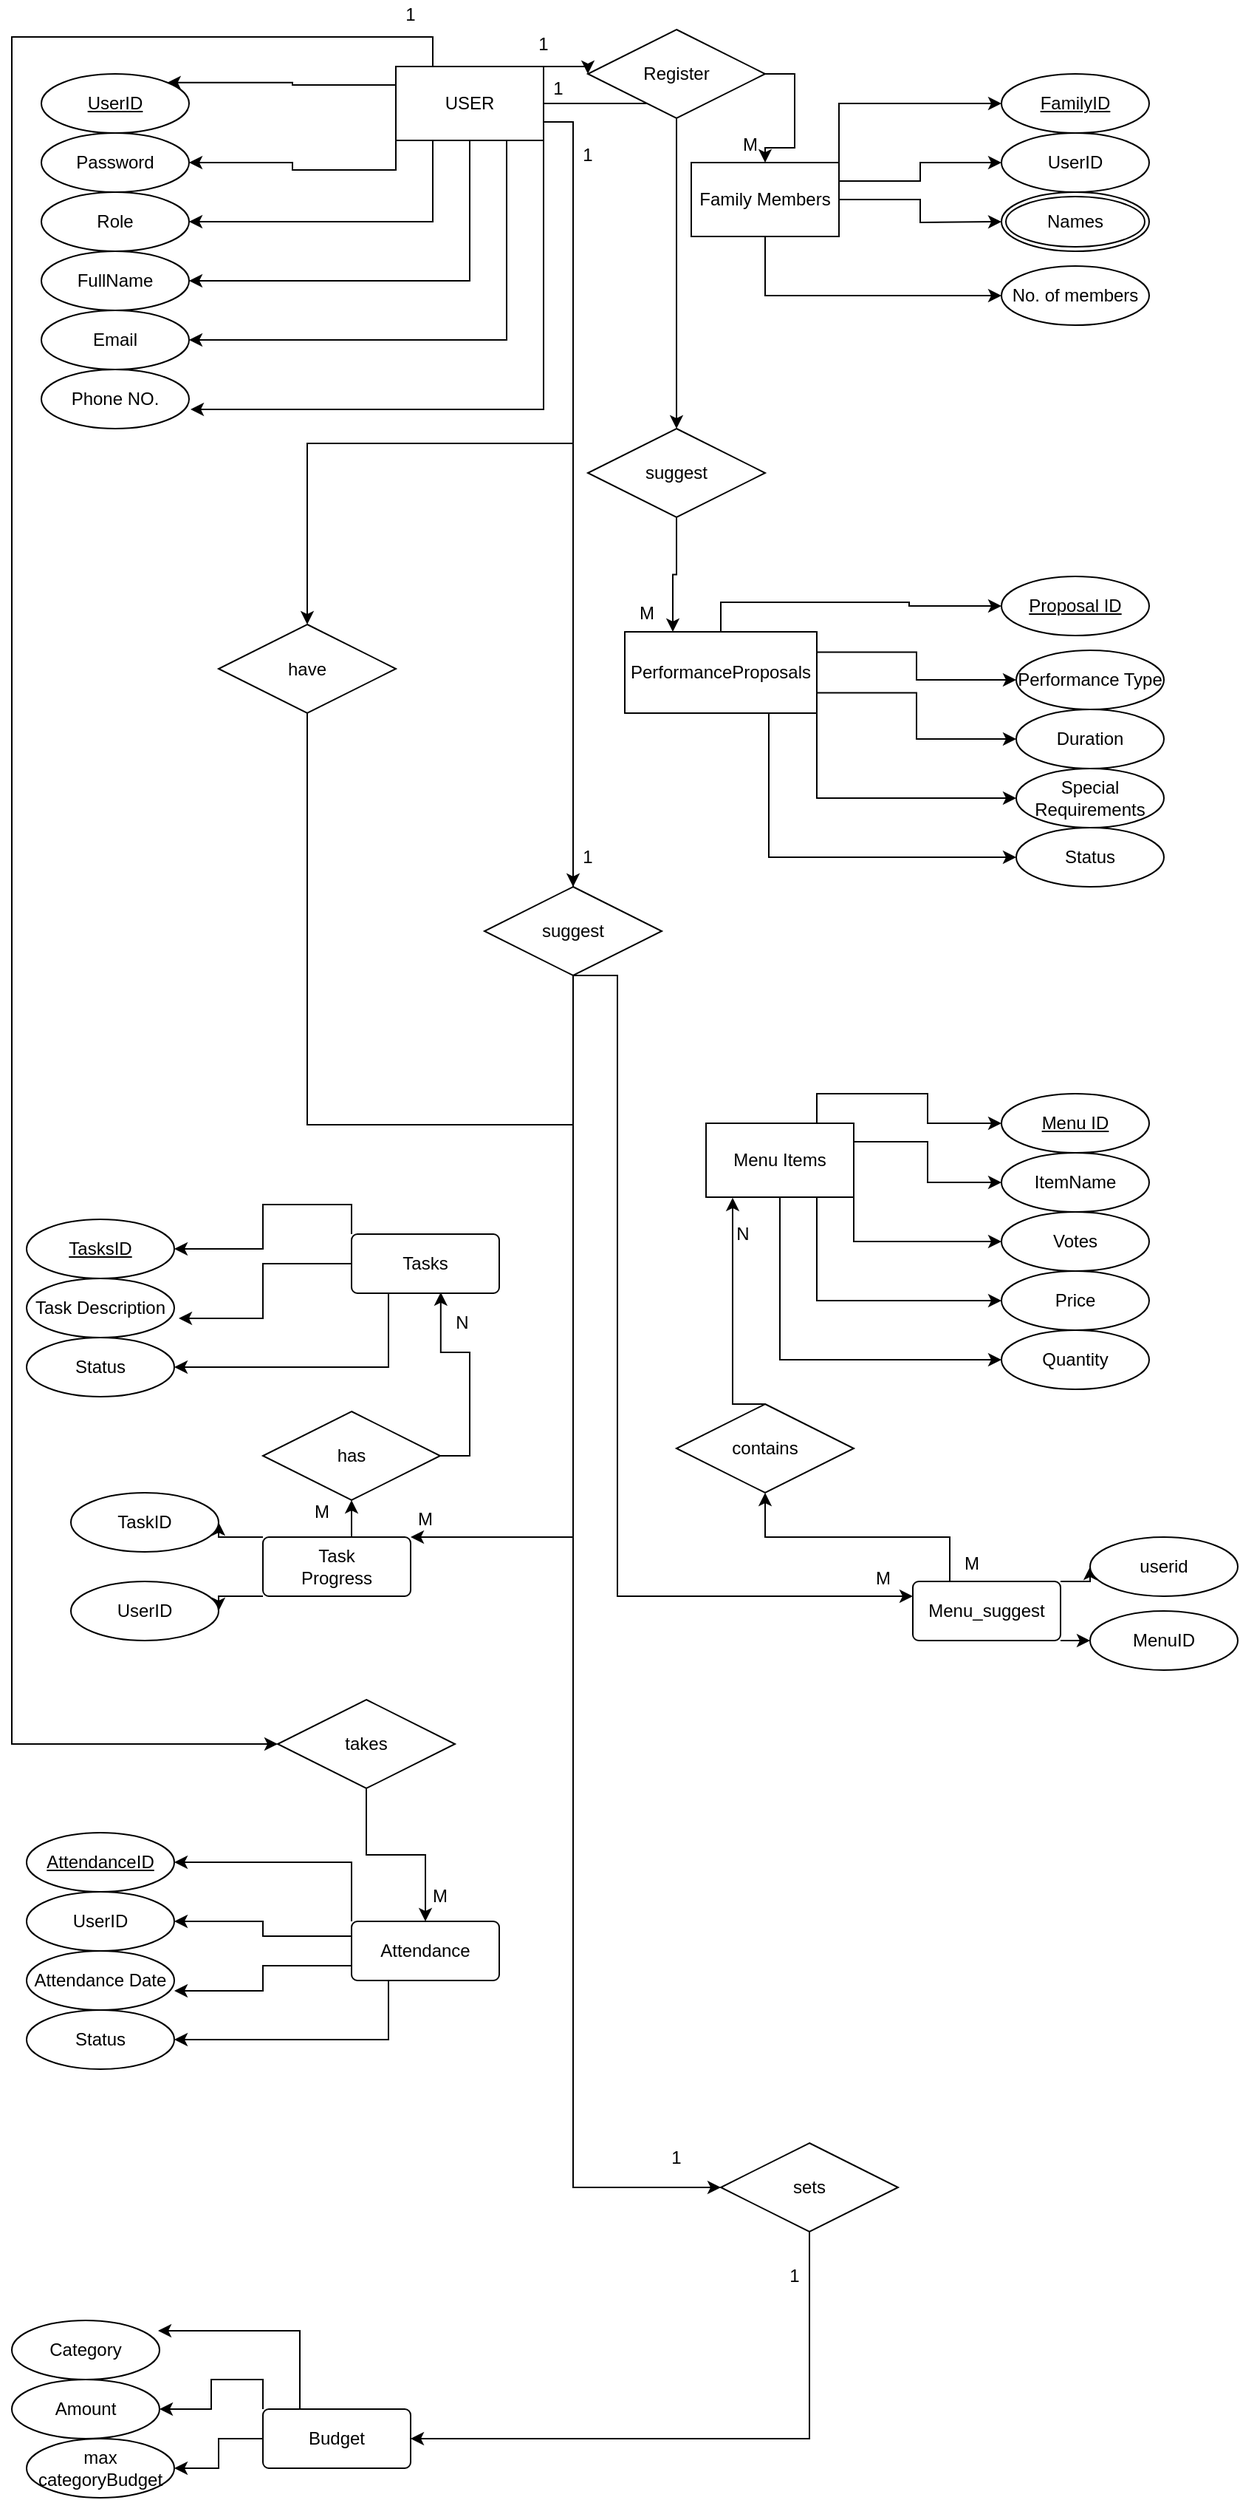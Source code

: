 <mxfile version="24.4.0" type="device">
  <diagram name="Page-1" id="bHXLbWb4hZZNj8RFdQcV">
    <mxGraphModel dx="1282" dy="569" grid="1" gridSize="10" guides="1" tooltips="1" connect="1" arrows="1" fold="1" page="1" pageScale="1" pageWidth="850" pageHeight="1100" math="0" shadow="0">
      <root>
        <mxCell id="0" />
        <mxCell id="1" parent="0" />
        <mxCell id="HlBxM6AjfX2AsBV-wYqG-16" style="edgeStyle=orthogonalEdgeStyle;rounded=0;orthogonalLoop=1;jettySize=auto;html=1;exitX=0;exitY=0.25;exitDx=0;exitDy=0;entryX=1;entryY=0;entryDx=0;entryDy=0;" parent="1" source="HlBxM6AjfX2AsBV-wYqG-5" target="HlBxM6AjfX2AsBV-wYqG-6" edge="1">
          <mxGeometry relative="1" as="geometry" />
        </mxCell>
        <mxCell id="HlBxM6AjfX2AsBV-wYqG-18" style="edgeStyle=orthogonalEdgeStyle;rounded=0;orthogonalLoop=1;jettySize=auto;html=1;exitX=0;exitY=1;exitDx=0;exitDy=0;entryX=1;entryY=0.5;entryDx=0;entryDy=0;" parent="1" source="HlBxM6AjfX2AsBV-wYqG-5" target="HlBxM6AjfX2AsBV-wYqG-11" edge="1">
          <mxGeometry relative="1" as="geometry" />
        </mxCell>
        <mxCell id="HlBxM6AjfX2AsBV-wYqG-19" style="edgeStyle=orthogonalEdgeStyle;rounded=0;orthogonalLoop=1;jettySize=auto;html=1;exitX=0.25;exitY=1;exitDx=0;exitDy=0;entryX=1;entryY=0.5;entryDx=0;entryDy=0;" parent="1" source="HlBxM6AjfX2AsBV-wYqG-5" target="HlBxM6AjfX2AsBV-wYqG-10" edge="1">
          <mxGeometry relative="1" as="geometry" />
        </mxCell>
        <mxCell id="HlBxM6AjfX2AsBV-wYqG-20" style="edgeStyle=orthogonalEdgeStyle;rounded=0;orthogonalLoop=1;jettySize=auto;html=1;exitX=0.5;exitY=1;exitDx=0;exitDy=0;entryX=1;entryY=0.5;entryDx=0;entryDy=0;" parent="1" source="HlBxM6AjfX2AsBV-wYqG-5" target="HlBxM6AjfX2AsBV-wYqG-9" edge="1">
          <mxGeometry relative="1" as="geometry" />
        </mxCell>
        <mxCell id="HlBxM6AjfX2AsBV-wYqG-21" style="edgeStyle=orthogonalEdgeStyle;rounded=0;orthogonalLoop=1;jettySize=auto;html=1;exitX=0.75;exitY=1;exitDx=0;exitDy=0;entryX=1;entryY=0.5;entryDx=0;entryDy=0;" parent="1" source="HlBxM6AjfX2AsBV-wYqG-5" target="HlBxM6AjfX2AsBV-wYqG-8" edge="1">
          <mxGeometry relative="1" as="geometry" />
        </mxCell>
        <mxCell id="ePJnPtknFx4bKDEtzAIc-3" style="edgeStyle=orthogonalEdgeStyle;rounded=0;orthogonalLoop=1;jettySize=auto;html=1;exitX=1;exitY=0;exitDx=0;exitDy=0;entryX=0;entryY=0.5;entryDx=0;entryDy=0;" edge="1" parent="1" source="HlBxM6AjfX2AsBV-wYqG-5" target="ePJnPtknFx4bKDEtzAIc-1">
          <mxGeometry relative="1" as="geometry" />
        </mxCell>
        <mxCell id="ePJnPtknFx4bKDEtzAIc-11" style="edgeStyle=orthogonalEdgeStyle;rounded=0;orthogonalLoop=1;jettySize=auto;html=1;exitX=1;exitY=0.5;exitDx=0;exitDy=0;entryX=0.5;entryY=0;entryDx=0;entryDy=0;" edge="1" parent="1" source="HlBxM6AjfX2AsBV-wYqG-5" target="ePJnPtknFx4bKDEtzAIc-10">
          <mxGeometry relative="1" as="geometry" />
        </mxCell>
        <mxCell id="ePJnPtknFx4bKDEtzAIc-18" style="edgeStyle=orthogonalEdgeStyle;rounded=0;orthogonalLoop=1;jettySize=auto;html=1;exitX=1;exitY=0.75;exitDx=0;exitDy=0;" edge="1" parent="1" source="HlBxM6AjfX2AsBV-wYqG-5" target="ePJnPtknFx4bKDEtzAIc-16">
          <mxGeometry relative="1" as="geometry">
            <Array as="points">
              <mxPoint x="390" y="113" />
              <mxPoint x="390" y="330" />
              <mxPoint x="210" y="330" />
            </Array>
          </mxGeometry>
        </mxCell>
        <mxCell id="ePJnPtknFx4bKDEtzAIc-29" style="edgeStyle=orthogonalEdgeStyle;rounded=0;orthogonalLoop=1;jettySize=auto;html=1;exitX=1;exitY=0.75;exitDx=0;exitDy=0;entryX=0.5;entryY=0;entryDx=0;entryDy=0;" edge="1" parent="1" source="HlBxM6AjfX2AsBV-wYqG-5" target="ePJnPtknFx4bKDEtzAIc-27">
          <mxGeometry relative="1" as="geometry" />
        </mxCell>
        <mxCell id="ePJnPtknFx4bKDEtzAIc-45" style="edgeStyle=orthogonalEdgeStyle;rounded=0;orthogonalLoop=1;jettySize=auto;html=1;exitX=1;exitY=0.75;exitDx=0;exitDy=0;" edge="1" parent="1" source="HlBxM6AjfX2AsBV-wYqG-5" target="ePJnPtknFx4bKDEtzAIc-43">
          <mxGeometry relative="1" as="geometry">
            <Array as="points">
              <mxPoint x="390" y="113" />
              <mxPoint x="390" y="1510" />
            </Array>
          </mxGeometry>
        </mxCell>
        <mxCell id="ePJnPtknFx4bKDEtzAIc-49" style="edgeStyle=orthogonalEdgeStyle;rounded=0;orthogonalLoop=1;jettySize=auto;html=1;exitX=0.25;exitY=0;exitDx=0;exitDy=0;entryX=0;entryY=0.5;entryDx=0;entryDy=0;" edge="1" parent="1" source="HlBxM6AjfX2AsBV-wYqG-5" target="ePJnPtknFx4bKDEtzAIc-48">
          <mxGeometry relative="1" as="geometry">
            <Array as="points">
              <mxPoint x="295" y="55" />
              <mxPoint x="10" y="55" />
              <mxPoint x="10" y="1210" />
            </Array>
          </mxGeometry>
        </mxCell>
        <mxCell id="HlBxM6AjfX2AsBV-wYqG-5" value="USER" style="html=1;dashed=0;whiteSpace=wrap;" parent="1" vertex="1">
          <mxGeometry x="270" y="75" width="100" height="50" as="geometry" />
        </mxCell>
        <mxCell id="HlBxM6AjfX2AsBV-wYqG-6" value="&lt;u&gt;UserID&lt;/u&gt;" style="ellipse;whiteSpace=wrap;html=1;align=center;" parent="1" vertex="1">
          <mxGeometry x="30" y="80" width="100" height="40" as="geometry" />
        </mxCell>
        <mxCell id="HlBxM6AjfX2AsBV-wYqG-7" value="Phone NO." style="ellipse;whiteSpace=wrap;html=1;align=center;" parent="1" vertex="1">
          <mxGeometry x="30" y="280" width="100" height="40" as="geometry" />
        </mxCell>
        <mxCell id="HlBxM6AjfX2AsBV-wYqG-8" value="Email" style="ellipse;whiteSpace=wrap;html=1;align=center;" parent="1" vertex="1">
          <mxGeometry x="30" y="240" width="100" height="40" as="geometry" />
        </mxCell>
        <mxCell id="HlBxM6AjfX2AsBV-wYqG-9" value="FullName" style="ellipse;whiteSpace=wrap;html=1;align=center;" parent="1" vertex="1">
          <mxGeometry x="30" y="200" width="100" height="40" as="geometry" />
        </mxCell>
        <mxCell id="HlBxM6AjfX2AsBV-wYqG-10" value="Role" style="ellipse;whiteSpace=wrap;html=1;align=center;" parent="1" vertex="1">
          <mxGeometry x="30" y="160" width="100" height="40" as="geometry" />
        </mxCell>
        <mxCell id="HlBxM6AjfX2AsBV-wYqG-11" value="Password" style="ellipse;whiteSpace=wrap;html=1;align=center;" parent="1" vertex="1">
          <mxGeometry x="30" y="120" width="100" height="40" as="geometry" />
        </mxCell>
        <mxCell id="HlBxM6AjfX2AsBV-wYqG-22" style="edgeStyle=orthogonalEdgeStyle;rounded=0;orthogonalLoop=1;jettySize=auto;html=1;exitX=1;exitY=1;exitDx=0;exitDy=0;entryX=1.01;entryY=0.675;entryDx=0;entryDy=0;entryPerimeter=0;" parent="1" source="HlBxM6AjfX2AsBV-wYqG-5" target="HlBxM6AjfX2AsBV-wYqG-7" edge="1">
          <mxGeometry relative="1" as="geometry" />
        </mxCell>
        <mxCell id="HlBxM6AjfX2AsBV-wYqG-30" style="edgeStyle=orthogonalEdgeStyle;rounded=0;orthogonalLoop=1;jettySize=auto;html=1;exitX=1;exitY=0;exitDx=0;exitDy=0;entryX=0;entryY=0.5;entryDx=0;entryDy=0;" parent="1" source="HlBxM6AjfX2AsBV-wYqG-23" target="HlBxM6AjfX2AsBV-wYqG-29" edge="1">
          <mxGeometry relative="1" as="geometry" />
        </mxCell>
        <mxCell id="HlBxM6AjfX2AsBV-wYqG-33" style="edgeStyle=orthogonalEdgeStyle;rounded=0;orthogonalLoop=1;jettySize=auto;html=1;exitX=1;exitY=0.25;exitDx=0;exitDy=0;entryX=0;entryY=0.5;entryDx=0;entryDy=0;" parent="1" source="HlBxM6AjfX2AsBV-wYqG-23" target="HlBxM6AjfX2AsBV-wYqG-28" edge="1">
          <mxGeometry relative="1" as="geometry" />
        </mxCell>
        <mxCell id="HlBxM6AjfX2AsBV-wYqG-34" style="edgeStyle=orthogonalEdgeStyle;rounded=0;orthogonalLoop=1;jettySize=auto;html=1;exitX=1;exitY=0.5;exitDx=0;exitDy=0;entryX=0;entryY=0.5;entryDx=0;entryDy=0;" parent="1" source="HlBxM6AjfX2AsBV-wYqG-23" edge="1">
          <mxGeometry relative="1" as="geometry">
            <mxPoint x="680" y="180" as="targetPoint" />
          </mxGeometry>
        </mxCell>
        <mxCell id="HlBxM6AjfX2AsBV-wYqG-47" style="edgeStyle=orthogonalEdgeStyle;rounded=0;orthogonalLoop=1;jettySize=auto;html=1;exitX=0.5;exitY=1;exitDx=0;exitDy=0;entryX=0;entryY=0.5;entryDx=0;entryDy=0;" parent="1" source="HlBxM6AjfX2AsBV-wYqG-23" target="HlBxM6AjfX2AsBV-wYqG-45" edge="1">
          <mxGeometry relative="1" as="geometry" />
        </mxCell>
        <mxCell id="HlBxM6AjfX2AsBV-wYqG-23" value="Family Members" style="html=1;dashed=0;whiteSpace=wrap;" parent="1" vertex="1">
          <mxGeometry x="470" y="140" width="100" height="50" as="geometry" />
        </mxCell>
        <mxCell id="HlBxM6AjfX2AsBV-wYqG-24" value="&lt;u&gt;Proposal ID&lt;/u&gt;" style="ellipse;whiteSpace=wrap;html=1;align=center;" parent="1" vertex="1">
          <mxGeometry x="680" y="420" width="100" height="40" as="geometry" />
        </mxCell>
        <mxCell id="HlBxM6AjfX2AsBV-wYqG-28" value="UserID" style="ellipse;whiteSpace=wrap;html=1;align=center;" parent="1" vertex="1">
          <mxGeometry x="680" y="120" width="100" height="40" as="geometry" />
        </mxCell>
        <mxCell id="HlBxM6AjfX2AsBV-wYqG-29" value="&lt;u&gt;FamilyID&lt;/u&gt;" style="ellipse;whiteSpace=wrap;html=1;align=center;" parent="1" vertex="1">
          <mxGeometry x="680" y="80" width="100" height="40" as="geometry" />
        </mxCell>
        <mxCell id="HlBxM6AjfX2AsBV-wYqG-38" value="Status" style="ellipse;whiteSpace=wrap;html=1;align=center;" parent="1" vertex="1">
          <mxGeometry x="690" y="590" width="100" height="40" as="geometry" />
        </mxCell>
        <mxCell id="HlBxM6AjfX2AsBV-wYqG-39" value="Special Requirements" style="ellipse;whiteSpace=wrap;html=1;align=center;" parent="1" vertex="1">
          <mxGeometry x="690" y="550" width="100" height="40" as="geometry" />
        </mxCell>
        <mxCell id="HlBxM6AjfX2AsBV-wYqG-40" value="Duration" style="ellipse;whiteSpace=wrap;html=1;align=center;" parent="1" vertex="1">
          <mxGeometry x="690" y="510" width="100" height="40" as="geometry" />
        </mxCell>
        <mxCell id="HlBxM6AjfX2AsBV-wYqG-41" value="Performance Type" style="ellipse;whiteSpace=wrap;html=1;align=center;" parent="1" vertex="1">
          <mxGeometry x="690" y="470" width="100" height="40" as="geometry" />
        </mxCell>
        <mxCell id="HlBxM6AjfX2AsBV-wYqG-48" style="edgeStyle=orthogonalEdgeStyle;rounded=0;orthogonalLoop=1;jettySize=auto;html=1;exitX=0.5;exitY=0;exitDx=0;exitDy=0;entryX=0;entryY=0.5;entryDx=0;entryDy=0;" parent="1" source="HlBxM6AjfX2AsBV-wYqG-43" target="HlBxM6AjfX2AsBV-wYqG-24" edge="1">
          <mxGeometry relative="1" as="geometry" />
        </mxCell>
        <mxCell id="HlBxM6AjfX2AsBV-wYqG-50" style="edgeStyle=orthogonalEdgeStyle;rounded=0;orthogonalLoop=1;jettySize=auto;html=1;exitX=1;exitY=0.25;exitDx=0;exitDy=0;entryX=0;entryY=0.5;entryDx=0;entryDy=0;" parent="1" source="HlBxM6AjfX2AsBV-wYqG-43" target="HlBxM6AjfX2AsBV-wYqG-41" edge="1">
          <mxGeometry relative="1" as="geometry" />
        </mxCell>
        <mxCell id="HlBxM6AjfX2AsBV-wYqG-52" style="edgeStyle=orthogonalEdgeStyle;rounded=0;orthogonalLoop=1;jettySize=auto;html=1;exitX=1;exitY=0.75;exitDx=0;exitDy=0;entryX=0;entryY=0.5;entryDx=0;entryDy=0;" parent="1" source="HlBxM6AjfX2AsBV-wYqG-43" target="HlBxM6AjfX2AsBV-wYqG-40" edge="1">
          <mxGeometry relative="1" as="geometry" />
        </mxCell>
        <mxCell id="HlBxM6AjfX2AsBV-wYqG-53" style="edgeStyle=orthogonalEdgeStyle;rounded=0;orthogonalLoop=1;jettySize=auto;html=1;exitX=1;exitY=1;exitDx=0;exitDy=0;entryX=0;entryY=0.5;entryDx=0;entryDy=0;" parent="1" source="HlBxM6AjfX2AsBV-wYqG-43" target="HlBxM6AjfX2AsBV-wYqG-39" edge="1">
          <mxGeometry relative="1" as="geometry" />
        </mxCell>
        <mxCell id="HlBxM6AjfX2AsBV-wYqG-54" style="edgeStyle=orthogonalEdgeStyle;rounded=0;orthogonalLoop=1;jettySize=auto;html=1;exitX=0.75;exitY=1;exitDx=0;exitDy=0;entryX=0;entryY=0.5;entryDx=0;entryDy=0;" parent="1" source="HlBxM6AjfX2AsBV-wYqG-43" target="HlBxM6AjfX2AsBV-wYqG-38" edge="1">
          <mxGeometry relative="1" as="geometry" />
        </mxCell>
        <mxCell id="HlBxM6AjfX2AsBV-wYqG-43" value="PerformanceProposals" style="html=1;dashed=0;whiteSpace=wrap;" parent="1" vertex="1">
          <mxGeometry x="425" y="457.5" width="130" height="55" as="geometry" />
        </mxCell>
        <mxCell id="HlBxM6AjfX2AsBV-wYqG-44" value="Names" style="ellipse;shape=doubleEllipse;margin=3;whiteSpace=wrap;html=1;align=center;" parent="1" vertex="1">
          <mxGeometry x="680" y="160" width="100" height="40" as="geometry" />
        </mxCell>
        <mxCell id="HlBxM6AjfX2AsBV-wYqG-45" value="No. of members" style="ellipse;whiteSpace=wrap;html=1;align=center;" parent="1" vertex="1">
          <mxGeometry x="680" y="210" width="100" height="40" as="geometry" />
        </mxCell>
        <mxCell id="HlBxM6AjfX2AsBV-wYqG-62" style="edgeStyle=orthogonalEdgeStyle;rounded=0;orthogonalLoop=1;jettySize=auto;html=1;exitX=0.75;exitY=0;exitDx=0;exitDy=0;entryX=0;entryY=0.5;entryDx=0;entryDy=0;" parent="1" source="HlBxM6AjfX2AsBV-wYqG-56" target="HlBxM6AjfX2AsBV-wYqG-59" edge="1">
          <mxGeometry relative="1" as="geometry" />
        </mxCell>
        <mxCell id="HlBxM6AjfX2AsBV-wYqG-63" style="edgeStyle=orthogonalEdgeStyle;rounded=0;orthogonalLoop=1;jettySize=auto;html=1;exitX=1;exitY=0.25;exitDx=0;exitDy=0;entryX=0;entryY=0.5;entryDx=0;entryDy=0;" parent="1" source="HlBxM6AjfX2AsBV-wYqG-56" target="HlBxM6AjfX2AsBV-wYqG-58" edge="1">
          <mxGeometry relative="1" as="geometry" />
        </mxCell>
        <mxCell id="HlBxM6AjfX2AsBV-wYqG-64" style="edgeStyle=orthogonalEdgeStyle;rounded=0;orthogonalLoop=1;jettySize=auto;html=1;exitX=1;exitY=1;exitDx=0;exitDy=0;entryX=0;entryY=0.5;entryDx=0;entryDy=0;" parent="1" source="HlBxM6AjfX2AsBV-wYqG-56" target="HlBxM6AjfX2AsBV-wYqG-57" edge="1">
          <mxGeometry relative="1" as="geometry" />
        </mxCell>
        <mxCell id="HlBxM6AjfX2AsBV-wYqG-65" style="edgeStyle=orthogonalEdgeStyle;rounded=0;orthogonalLoop=1;jettySize=auto;html=1;exitX=0.75;exitY=1;exitDx=0;exitDy=0;entryX=0;entryY=0.5;entryDx=0;entryDy=0;" parent="1" source="HlBxM6AjfX2AsBV-wYqG-56" target="HlBxM6AjfX2AsBV-wYqG-60" edge="1">
          <mxGeometry relative="1" as="geometry" />
        </mxCell>
        <mxCell id="HlBxM6AjfX2AsBV-wYqG-66" style="edgeStyle=orthogonalEdgeStyle;rounded=0;orthogonalLoop=1;jettySize=auto;html=1;exitX=0.5;exitY=1;exitDx=0;exitDy=0;entryX=0;entryY=0.5;entryDx=0;entryDy=0;" parent="1" source="HlBxM6AjfX2AsBV-wYqG-56" target="HlBxM6AjfX2AsBV-wYqG-61" edge="1">
          <mxGeometry relative="1" as="geometry" />
        </mxCell>
        <mxCell id="HlBxM6AjfX2AsBV-wYqG-56" value="Menu Items" style="html=1;dashed=0;whiteSpace=wrap;" parent="1" vertex="1">
          <mxGeometry x="480" y="790" width="100" height="50" as="geometry" />
        </mxCell>
        <mxCell id="HlBxM6AjfX2AsBV-wYqG-57" value="Votes" style="ellipse;whiteSpace=wrap;html=1;align=center;" parent="1" vertex="1">
          <mxGeometry x="680" y="850" width="100" height="40" as="geometry" />
        </mxCell>
        <mxCell id="HlBxM6AjfX2AsBV-wYqG-58" value="ItemName" style="ellipse;whiteSpace=wrap;html=1;align=center;" parent="1" vertex="1">
          <mxGeometry x="680" y="810" width="100" height="40" as="geometry" />
        </mxCell>
        <mxCell id="HlBxM6AjfX2AsBV-wYqG-59" value="&lt;u&gt;Menu ID&lt;/u&gt;" style="ellipse;whiteSpace=wrap;html=1;align=center;" parent="1" vertex="1">
          <mxGeometry x="680" y="770" width="100" height="40" as="geometry" />
        </mxCell>
        <mxCell id="HlBxM6AjfX2AsBV-wYqG-60" value="Price" style="ellipse;whiteSpace=wrap;html=1;align=center;" parent="1" vertex="1">
          <mxGeometry x="680" y="890" width="100" height="40" as="geometry" />
        </mxCell>
        <mxCell id="HlBxM6AjfX2AsBV-wYqG-61" value="Quantity" style="ellipse;whiteSpace=wrap;html=1;align=center;" parent="1" vertex="1">
          <mxGeometry x="680" y="930" width="100" height="40" as="geometry" />
        </mxCell>
        <mxCell id="HlBxM6AjfX2AsBV-wYqG-73" style="edgeStyle=orthogonalEdgeStyle;rounded=0;orthogonalLoop=1;jettySize=auto;html=1;exitX=0;exitY=0;exitDx=0;exitDy=0;entryX=1;entryY=0.5;entryDx=0;entryDy=0;" parent="1" source="HlBxM6AjfX2AsBV-wYqG-68" target="HlBxM6AjfX2AsBV-wYqG-72" edge="1">
          <mxGeometry relative="1" as="geometry" />
        </mxCell>
        <mxCell id="HlBxM6AjfX2AsBV-wYqG-75" style="edgeStyle=orthogonalEdgeStyle;rounded=0;orthogonalLoop=1;jettySize=auto;html=1;exitX=0.25;exitY=1;exitDx=0;exitDy=0;entryX=1;entryY=0.5;entryDx=0;entryDy=0;" parent="1" source="HlBxM6AjfX2AsBV-wYqG-68" target="HlBxM6AjfX2AsBV-wYqG-70" edge="1">
          <mxGeometry relative="1" as="geometry" />
        </mxCell>
        <mxCell id="HlBxM6AjfX2AsBV-wYqG-68" value="Tasks" style="rounded=1;arcSize=10;whiteSpace=wrap;html=1;align=center;" parent="1" vertex="1">
          <mxGeometry x="240" y="865" width="100" height="40" as="geometry" />
        </mxCell>
        <mxCell id="HlBxM6AjfX2AsBV-wYqG-70" value="Status" style="ellipse;whiteSpace=wrap;html=1;align=center;" parent="1" vertex="1">
          <mxGeometry x="20" y="935" width="100" height="40" as="geometry" />
        </mxCell>
        <mxCell id="HlBxM6AjfX2AsBV-wYqG-71" value="Task Description" style="ellipse;whiteSpace=wrap;html=1;align=center;" parent="1" vertex="1">
          <mxGeometry x="20" y="895" width="100" height="40" as="geometry" />
        </mxCell>
        <mxCell id="HlBxM6AjfX2AsBV-wYqG-72" value="&lt;u&gt;TasksID&lt;/u&gt;" style="ellipse;whiteSpace=wrap;html=1;align=center;" parent="1" vertex="1">
          <mxGeometry x="20" y="855" width="100" height="40" as="geometry" />
        </mxCell>
        <mxCell id="HlBxM6AjfX2AsBV-wYqG-74" style="edgeStyle=orthogonalEdgeStyle;rounded=0;orthogonalLoop=1;jettySize=auto;html=1;exitX=0;exitY=0.5;exitDx=0;exitDy=0;entryX=1.03;entryY=0.675;entryDx=0;entryDy=0;entryPerimeter=0;" parent="1" source="HlBxM6AjfX2AsBV-wYqG-68" target="HlBxM6AjfX2AsBV-wYqG-71" edge="1">
          <mxGeometry relative="1" as="geometry" />
        </mxCell>
        <mxCell id="HlBxM6AjfX2AsBV-wYqG-82" style="edgeStyle=orthogonalEdgeStyle;rounded=0;orthogonalLoop=1;jettySize=auto;html=1;exitX=0;exitY=0;exitDx=0;exitDy=0;entryX=1;entryY=0.5;entryDx=0;entryDy=0;" parent="1" source="HlBxM6AjfX2AsBV-wYqG-76" target="HlBxM6AjfX2AsBV-wYqG-81" edge="1">
          <mxGeometry relative="1" as="geometry" />
        </mxCell>
        <mxCell id="HlBxM6AjfX2AsBV-wYqG-83" style="edgeStyle=orthogonalEdgeStyle;rounded=0;orthogonalLoop=1;jettySize=auto;html=1;exitX=0;exitY=0.25;exitDx=0;exitDy=0;entryX=1;entryY=0.5;entryDx=0;entryDy=0;" parent="1" source="HlBxM6AjfX2AsBV-wYqG-76" target="HlBxM6AjfX2AsBV-wYqG-80" edge="1">
          <mxGeometry relative="1" as="geometry" />
        </mxCell>
        <mxCell id="HlBxM6AjfX2AsBV-wYqG-85" style="edgeStyle=orthogonalEdgeStyle;rounded=0;orthogonalLoop=1;jettySize=auto;html=1;exitX=0.25;exitY=1;exitDx=0;exitDy=0;entryX=1;entryY=0.5;entryDx=0;entryDy=0;" parent="1" source="HlBxM6AjfX2AsBV-wYqG-76" target="HlBxM6AjfX2AsBV-wYqG-78" edge="1">
          <mxGeometry relative="1" as="geometry" />
        </mxCell>
        <mxCell id="HlBxM6AjfX2AsBV-wYqG-76" value="Attendance" style="rounded=1;arcSize=10;whiteSpace=wrap;html=1;align=center;" parent="1" vertex="1">
          <mxGeometry x="240" y="1330" width="100" height="40" as="geometry" />
        </mxCell>
        <mxCell id="HlBxM6AjfX2AsBV-wYqG-78" value="Status" style="ellipse;whiteSpace=wrap;html=1;align=center;" parent="1" vertex="1">
          <mxGeometry x="20" y="1390" width="100" height="40" as="geometry" />
        </mxCell>
        <mxCell id="HlBxM6AjfX2AsBV-wYqG-79" value="Attendance Date" style="ellipse;whiteSpace=wrap;html=1;align=center;" parent="1" vertex="1">
          <mxGeometry x="20" y="1350" width="100" height="40" as="geometry" />
        </mxCell>
        <mxCell id="HlBxM6AjfX2AsBV-wYqG-80" value="UserID" style="ellipse;whiteSpace=wrap;html=1;align=center;" parent="1" vertex="1">
          <mxGeometry x="20" y="1310" width="100" height="40" as="geometry" />
        </mxCell>
        <mxCell id="HlBxM6AjfX2AsBV-wYqG-81" value="&lt;u&gt;AttendanceID&lt;/u&gt;" style="ellipse;whiteSpace=wrap;html=1;align=center;" parent="1" vertex="1">
          <mxGeometry x="20" y="1270" width="100" height="40" as="geometry" />
        </mxCell>
        <mxCell id="HlBxM6AjfX2AsBV-wYqG-84" style="edgeStyle=orthogonalEdgeStyle;rounded=0;orthogonalLoop=1;jettySize=auto;html=1;exitX=0;exitY=0.75;exitDx=0;exitDy=0;entryX=1;entryY=0.675;entryDx=0;entryDy=0;entryPerimeter=0;" parent="1" source="HlBxM6AjfX2AsBV-wYqG-76" target="HlBxM6AjfX2AsBV-wYqG-79" edge="1">
          <mxGeometry relative="1" as="geometry" />
        </mxCell>
        <mxCell id="HlBxM6AjfX2AsBV-wYqG-92" style="edgeStyle=orthogonalEdgeStyle;rounded=0;orthogonalLoop=1;jettySize=auto;html=1;exitX=0;exitY=0;exitDx=0;exitDy=0;entryX=1;entryY=0.5;entryDx=0;entryDy=0;" parent="1" source="HlBxM6AjfX2AsBV-wYqG-86" target="HlBxM6AjfX2AsBV-wYqG-89" edge="1">
          <mxGeometry relative="1" as="geometry" />
        </mxCell>
        <mxCell id="HlBxM6AjfX2AsBV-wYqG-93" style="edgeStyle=orthogonalEdgeStyle;rounded=0;orthogonalLoop=1;jettySize=auto;html=1;exitX=0;exitY=0.5;exitDx=0;exitDy=0;" parent="1" source="HlBxM6AjfX2AsBV-wYqG-86" target="HlBxM6AjfX2AsBV-wYqG-88" edge="1">
          <mxGeometry relative="1" as="geometry" />
        </mxCell>
        <mxCell id="HlBxM6AjfX2AsBV-wYqG-86" value="Budget" style="rounded=1;arcSize=10;whiteSpace=wrap;html=1;align=center;" parent="1" vertex="1">
          <mxGeometry x="180" y="1660" width="100" height="40" as="geometry" />
        </mxCell>
        <mxCell id="HlBxM6AjfX2AsBV-wYqG-88" value="max categoryBudget" style="ellipse;whiteSpace=wrap;html=1;align=center;" parent="1" vertex="1">
          <mxGeometry x="20" y="1680" width="100" height="40" as="geometry" />
        </mxCell>
        <mxCell id="HlBxM6AjfX2AsBV-wYqG-89" value="Amount" style="ellipse;whiteSpace=wrap;html=1;align=center;" parent="1" vertex="1">
          <mxGeometry x="10" y="1640" width="100" height="40" as="geometry" />
        </mxCell>
        <mxCell id="HlBxM6AjfX2AsBV-wYqG-90" value="Category" style="ellipse;whiteSpace=wrap;html=1;align=center;" parent="1" vertex="1">
          <mxGeometry x="10" y="1600" width="100" height="40" as="geometry" />
        </mxCell>
        <mxCell id="HlBxM6AjfX2AsBV-wYqG-91" style="edgeStyle=orthogonalEdgeStyle;rounded=0;orthogonalLoop=1;jettySize=auto;html=1;exitX=0.25;exitY=0;exitDx=0;exitDy=0;entryX=0.99;entryY=0.175;entryDx=0;entryDy=0;entryPerimeter=0;" parent="1" source="HlBxM6AjfX2AsBV-wYqG-86" target="HlBxM6AjfX2AsBV-wYqG-90" edge="1">
          <mxGeometry relative="1" as="geometry" />
        </mxCell>
        <mxCell id="lDs5BPiXP0umJqBsJiqN-5" style="edgeStyle=orthogonalEdgeStyle;rounded=0;orthogonalLoop=1;jettySize=auto;html=1;exitX=1;exitY=0;exitDx=0;exitDy=0;entryX=0;entryY=0.5;entryDx=0;entryDy=0;" parent="1" source="lDs5BPiXP0umJqBsJiqN-2" target="lDs5BPiXP0umJqBsJiqN-3" edge="1">
          <mxGeometry relative="1" as="geometry" />
        </mxCell>
        <mxCell id="lDs5BPiXP0umJqBsJiqN-6" style="edgeStyle=orthogonalEdgeStyle;rounded=0;orthogonalLoop=1;jettySize=auto;html=1;exitX=1;exitY=1;exitDx=0;exitDy=0;entryX=0;entryY=0.5;entryDx=0;entryDy=0;" parent="1" source="lDs5BPiXP0umJqBsJiqN-2" target="lDs5BPiXP0umJqBsJiqN-4" edge="1">
          <mxGeometry relative="1" as="geometry" />
        </mxCell>
        <mxCell id="ePJnPtknFx4bKDEtzAIc-35" style="edgeStyle=orthogonalEdgeStyle;rounded=0;orthogonalLoop=1;jettySize=auto;html=1;exitX=0.25;exitY=0;exitDx=0;exitDy=0;entryX=0.5;entryY=1;entryDx=0;entryDy=0;" edge="1" parent="1" source="lDs5BPiXP0umJqBsJiqN-2" target="ePJnPtknFx4bKDEtzAIc-34">
          <mxGeometry relative="1" as="geometry" />
        </mxCell>
        <mxCell id="lDs5BPiXP0umJqBsJiqN-2" value="Menu_suggest" style="rounded=1;arcSize=10;whiteSpace=wrap;html=1;align=center;" parent="1" vertex="1">
          <mxGeometry x="620" y="1100" width="100" height="40" as="geometry" />
        </mxCell>
        <mxCell id="lDs5BPiXP0umJqBsJiqN-3" value="userid" style="ellipse;whiteSpace=wrap;html=1;align=center;" parent="1" vertex="1">
          <mxGeometry x="740" y="1070" width="100" height="40" as="geometry" />
        </mxCell>
        <mxCell id="lDs5BPiXP0umJqBsJiqN-4" value="MenuID" style="ellipse;whiteSpace=wrap;html=1;align=center;" parent="1" vertex="1">
          <mxGeometry x="740" y="1120" width="100" height="40" as="geometry" />
        </mxCell>
        <mxCell id="lDs5BPiXP0umJqBsJiqN-15" style="edgeStyle=orthogonalEdgeStyle;rounded=0;orthogonalLoop=1;jettySize=auto;html=1;exitX=0;exitY=1;exitDx=0;exitDy=0;entryX=1;entryY=0.5;entryDx=0;entryDy=0;" parent="1" source="lDs5BPiXP0umJqBsJiqN-12" target="lDs5BPiXP0umJqBsJiqN-14" edge="1">
          <mxGeometry relative="1" as="geometry" />
        </mxCell>
        <mxCell id="lDs5BPiXP0umJqBsJiqN-16" style="edgeStyle=orthogonalEdgeStyle;rounded=0;orthogonalLoop=1;jettySize=auto;html=1;exitX=0;exitY=0;exitDx=0;exitDy=0;entryX=1;entryY=0.5;entryDx=0;entryDy=0;" parent="1" source="lDs5BPiXP0umJqBsJiqN-12" target="lDs5BPiXP0umJqBsJiqN-13" edge="1">
          <mxGeometry relative="1" as="geometry" />
        </mxCell>
        <mxCell id="ePJnPtknFx4bKDEtzAIc-23" style="edgeStyle=orthogonalEdgeStyle;rounded=0;orthogonalLoop=1;jettySize=auto;html=1;exitX=0.5;exitY=0;exitDx=0;exitDy=0;entryX=0.5;entryY=1;entryDx=0;entryDy=0;" edge="1" parent="1" source="lDs5BPiXP0umJqBsJiqN-12" target="ePJnPtknFx4bKDEtzAIc-22">
          <mxGeometry relative="1" as="geometry" />
        </mxCell>
        <mxCell id="lDs5BPiXP0umJqBsJiqN-12" value="Task&lt;div&gt;Progress&lt;/div&gt;" style="rounded=1;arcSize=10;whiteSpace=wrap;html=1;align=center;" parent="1" vertex="1">
          <mxGeometry x="180" y="1070" width="100" height="40" as="geometry" />
        </mxCell>
        <mxCell id="lDs5BPiXP0umJqBsJiqN-13" value="TaskID" style="ellipse;whiteSpace=wrap;html=1;align=center;" parent="1" vertex="1">
          <mxGeometry x="50" y="1040" width="100" height="40" as="geometry" />
        </mxCell>
        <mxCell id="lDs5BPiXP0umJqBsJiqN-14" value="UserID" style="ellipse;whiteSpace=wrap;html=1;align=center;" parent="1" vertex="1">
          <mxGeometry x="50" y="1100" width="100" height="40" as="geometry" />
        </mxCell>
        <mxCell id="ePJnPtknFx4bKDEtzAIc-2" style="edgeStyle=orthogonalEdgeStyle;rounded=0;orthogonalLoop=1;jettySize=auto;html=1;exitX=1;exitY=0.5;exitDx=0;exitDy=0;" edge="1" parent="1" source="ePJnPtknFx4bKDEtzAIc-1" target="HlBxM6AjfX2AsBV-wYqG-23">
          <mxGeometry relative="1" as="geometry" />
        </mxCell>
        <mxCell id="ePJnPtknFx4bKDEtzAIc-1" value="Register" style="shape=rhombus;perimeter=rhombusPerimeter;whiteSpace=wrap;html=1;align=center;" vertex="1" parent="1">
          <mxGeometry x="400" y="50" width="120" height="60" as="geometry" />
        </mxCell>
        <mxCell id="ePJnPtknFx4bKDEtzAIc-7" value="1" style="text;html=1;align=center;verticalAlign=middle;whiteSpace=wrap;rounded=0;" vertex="1" parent="1">
          <mxGeometry x="360" y="50" width="20" height="20" as="geometry" />
        </mxCell>
        <mxCell id="ePJnPtknFx4bKDEtzAIc-8" value="M" style="text;html=1;align=center;verticalAlign=middle;whiteSpace=wrap;rounded=0;" vertex="1" parent="1">
          <mxGeometry x="500" y="115" width="20" height="25" as="geometry" />
        </mxCell>
        <mxCell id="ePJnPtknFx4bKDEtzAIc-12" style="edgeStyle=orthogonalEdgeStyle;rounded=0;orthogonalLoop=1;jettySize=auto;html=1;exitX=0.5;exitY=1;exitDx=0;exitDy=0;entryX=0.25;entryY=0;entryDx=0;entryDy=0;" edge="1" parent="1" source="ePJnPtknFx4bKDEtzAIc-10" target="HlBxM6AjfX2AsBV-wYqG-43">
          <mxGeometry relative="1" as="geometry" />
        </mxCell>
        <mxCell id="ePJnPtknFx4bKDEtzAIc-10" value="suggest" style="shape=rhombus;perimeter=rhombusPerimeter;whiteSpace=wrap;html=1;align=center;" vertex="1" parent="1">
          <mxGeometry x="400" y="320" width="120" height="60" as="geometry" />
        </mxCell>
        <mxCell id="ePJnPtknFx4bKDEtzAIc-14" value="1" style="text;html=1;align=center;verticalAlign=middle;whiteSpace=wrap;rounded=0;" vertex="1" parent="1">
          <mxGeometry x="370" y="80" width="20" height="20" as="geometry" />
        </mxCell>
        <mxCell id="ePJnPtknFx4bKDEtzAIc-15" value="M" style="text;html=1;align=center;verticalAlign=middle;whiteSpace=wrap;rounded=0;" vertex="1" parent="1">
          <mxGeometry x="430" y="432.5" width="20" height="25" as="geometry" />
        </mxCell>
        <mxCell id="ePJnPtknFx4bKDEtzAIc-19" style="edgeStyle=orthogonalEdgeStyle;rounded=0;orthogonalLoop=1;jettySize=auto;html=1;exitX=0.5;exitY=1;exitDx=0;exitDy=0;entryX=1;entryY=0;entryDx=0;entryDy=0;" edge="1" parent="1" source="ePJnPtknFx4bKDEtzAIc-16" target="lDs5BPiXP0umJqBsJiqN-12">
          <mxGeometry relative="1" as="geometry">
            <Array as="points">
              <mxPoint x="210" y="791" />
              <mxPoint x="390" y="791" />
              <mxPoint x="390" y="1070" />
            </Array>
          </mxGeometry>
        </mxCell>
        <mxCell id="ePJnPtknFx4bKDEtzAIc-16" value="have" style="shape=rhombus;perimeter=rhombusPerimeter;whiteSpace=wrap;html=1;align=center;" vertex="1" parent="1">
          <mxGeometry x="150" y="452.5" width="120" height="60" as="geometry" />
        </mxCell>
        <mxCell id="ePJnPtknFx4bKDEtzAIc-20" value="1" style="text;html=1;align=center;verticalAlign=middle;whiteSpace=wrap;rounded=0;" vertex="1" parent="1">
          <mxGeometry x="390" y="125" width="20" height="20" as="geometry" />
        </mxCell>
        <mxCell id="ePJnPtknFx4bKDEtzAIc-21" value="M" style="text;html=1;align=center;verticalAlign=middle;whiteSpace=wrap;rounded=0;" vertex="1" parent="1">
          <mxGeometry x="280" y="1045" width="20" height="25" as="geometry" />
        </mxCell>
        <mxCell id="ePJnPtknFx4bKDEtzAIc-22" value="has" style="shape=rhombus;perimeter=rhombusPerimeter;whiteSpace=wrap;html=1;align=center;" vertex="1" parent="1">
          <mxGeometry x="180" y="985" width="120" height="60" as="geometry" />
        </mxCell>
        <mxCell id="ePJnPtknFx4bKDEtzAIc-24" style="edgeStyle=orthogonalEdgeStyle;rounded=0;orthogonalLoop=1;jettySize=auto;html=1;exitX=1;exitY=0.5;exitDx=0;exitDy=0;entryX=0.604;entryY=0.985;entryDx=0;entryDy=0;entryPerimeter=0;" edge="1" parent="1" source="ePJnPtknFx4bKDEtzAIc-22" target="HlBxM6AjfX2AsBV-wYqG-68">
          <mxGeometry relative="1" as="geometry" />
        </mxCell>
        <mxCell id="ePJnPtknFx4bKDEtzAIc-25" value="M" style="text;html=1;align=center;verticalAlign=middle;whiteSpace=wrap;rounded=0;" vertex="1" parent="1">
          <mxGeometry x="210" y="1040" width="20" height="25" as="geometry" />
        </mxCell>
        <mxCell id="ePJnPtknFx4bKDEtzAIc-26" value="N" style="text;html=1;align=center;verticalAlign=middle;whiteSpace=wrap;rounded=0;" vertex="1" parent="1">
          <mxGeometry x="300" y="915" width="30" height="20" as="geometry" />
        </mxCell>
        <mxCell id="ePJnPtknFx4bKDEtzAIc-31" style="edgeStyle=orthogonalEdgeStyle;rounded=0;orthogonalLoop=1;jettySize=auto;html=1;exitX=0.5;exitY=1;exitDx=0;exitDy=0;entryX=0;entryY=0.25;entryDx=0;entryDy=0;" edge="1" parent="1" source="ePJnPtknFx4bKDEtzAIc-27" target="lDs5BPiXP0umJqBsJiqN-2">
          <mxGeometry relative="1" as="geometry">
            <Array as="points">
              <mxPoint x="420" y="690" />
              <mxPoint x="420" y="1110" />
            </Array>
          </mxGeometry>
        </mxCell>
        <mxCell id="ePJnPtknFx4bKDEtzAIc-27" value="suggest" style="shape=rhombus;perimeter=rhombusPerimeter;whiteSpace=wrap;html=1;align=center;" vertex="1" parent="1">
          <mxGeometry x="330" y="630" width="120" height="60" as="geometry" />
        </mxCell>
        <mxCell id="ePJnPtknFx4bKDEtzAIc-32" value="1" style="text;html=1;align=center;verticalAlign=middle;whiteSpace=wrap;rounded=0;" vertex="1" parent="1">
          <mxGeometry x="390" y="600" width="20" height="20" as="geometry" />
        </mxCell>
        <mxCell id="ePJnPtknFx4bKDEtzAIc-33" value="M" style="text;html=1;align=center;verticalAlign=middle;whiteSpace=wrap;rounded=0;" vertex="1" parent="1">
          <mxGeometry x="590" y="1085" width="20" height="25" as="geometry" />
        </mxCell>
        <mxCell id="ePJnPtknFx4bKDEtzAIc-34" value="contains" style="shape=rhombus;perimeter=rhombusPerimeter;whiteSpace=wrap;html=1;align=center;" vertex="1" parent="1">
          <mxGeometry x="460" y="980" width="120" height="60" as="geometry" />
        </mxCell>
        <mxCell id="ePJnPtknFx4bKDEtzAIc-36" style="edgeStyle=orthogonalEdgeStyle;rounded=0;orthogonalLoop=1;jettySize=auto;html=1;exitX=0.5;exitY=0;exitDx=0;exitDy=0;entryX=0.18;entryY=1.008;entryDx=0;entryDy=0;entryPerimeter=0;" edge="1" parent="1" source="ePJnPtknFx4bKDEtzAIc-34" target="HlBxM6AjfX2AsBV-wYqG-56">
          <mxGeometry relative="1" as="geometry">
            <Array as="points">
              <mxPoint x="498" y="980" />
            </Array>
          </mxGeometry>
        </mxCell>
        <mxCell id="ePJnPtknFx4bKDEtzAIc-37" value="1" style="text;html=1;align=center;verticalAlign=middle;whiteSpace=wrap;rounded=0;" vertex="1" parent="1">
          <mxGeometry x="270" y="30" width="20" height="20" as="geometry" />
        </mxCell>
        <mxCell id="ePJnPtknFx4bKDEtzAIc-41" value="M" style="text;html=1;align=center;verticalAlign=middle;whiteSpace=wrap;rounded=0;" vertex="1" parent="1">
          <mxGeometry x="650" y="1075" width="20" height="25" as="geometry" />
        </mxCell>
        <mxCell id="ePJnPtknFx4bKDEtzAIc-42" value="N" style="text;html=1;align=center;verticalAlign=middle;whiteSpace=wrap;rounded=0;" vertex="1" parent="1">
          <mxGeometry x="490" y="855" width="30" height="20" as="geometry" />
        </mxCell>
        <mxCell id="ePJnPtknFx4bKDEtzAIc-44" style="edgeStyle=orthogonalEdgeStyle;rounded=0;orthogonalLoop=1;jettySize=auto;html=1;exitX=0.5;exitY=1;exitDx=0;exitDy=0;entryX=1;entryY=0.5;entryDx=0;entryDy=0;" edge="1" parent="1" source="ePJnPtknFx4bKDEtzAIc-43" target="HlBxM6AjfX2AsBV-wYqG-86">
          <mxGeometry relative="1" as="geometry" />
        </mxCell>
        <mxCell id="ePJnPtknFx4bKDEtzAIc-43" value="sets" style="shape=rhombus;perimeter=rhombusPerimeter;whiteSpace=wrap;html=1;align=center;" vertex="1" parent="1">
          <mxGeometry x="490" y="1480" width="120" height="60" as="geometry" />
        </mxCell>
        <mxCell id="ePJnPtknFx4bKDEtzAIc-46" value="1" style="text;html=1;align=center;verticalAlign=middle;whiteSpace=wrap;rounded=0;" vertex="1" parent="1">
          <mxGeometry x="450" y="1480" width="20" height="20" as="geometry" />
        </mxCell>
        <mxCell id="ePJnPtknFx4bKDEtzAIc-47" value="1" style="text;html=1;align=center;verticalAlign=middle;whiteSpace=wrap;rounded=0;" vertex="1" parent="1">
          <mxGeometry x="530" y="1560" width="20" height="20" as="geometry" />
        </mxCell>
        <mxCell id="ePJnPtknFx4bKDEtzAIc-50" style="edgeStyle=orthogonalEdgeStyle;rounded=0;orthogonalLoop=1;jettySize=auto;html=1;exitX=0.5;exitY=1;exitDx=0;exitDy=0;" edge="1" parent="1" source="ePJnPtknFx4bKDEtzAIc-48" target="HlBxM6AjfX2AsBV-wYqG-76">
          <mxGeometry relative="1" as="geometry" />
        </mxCell>
        <mxCell id="ePJnPtknFx4bKDEtzAIc-48" value="takes" style="shape=rhombus;perimeter=rhombusPerimeter;whiteSpace=wrap;html=1;align=center;" vertex="1" parent="1">
          <mxGeometry x="190" y="1180" width="120" height="60" as="geometry" />
        </mxCell>
        <mxCell id="ePJnPtknFx4bKDEtzAIc-53" value="M" style="text;html=1;align=center;verticalAlign=middle;whiteSpace=wrap;rounded=0;" vertex="1" parent="1">
          <mxGeometry x="290" y="1300" width="20" height="25" as="geometry" />
        </mxCell>
      </root>
    </mxGraphModel>
  </diagram>
</mxfile>
